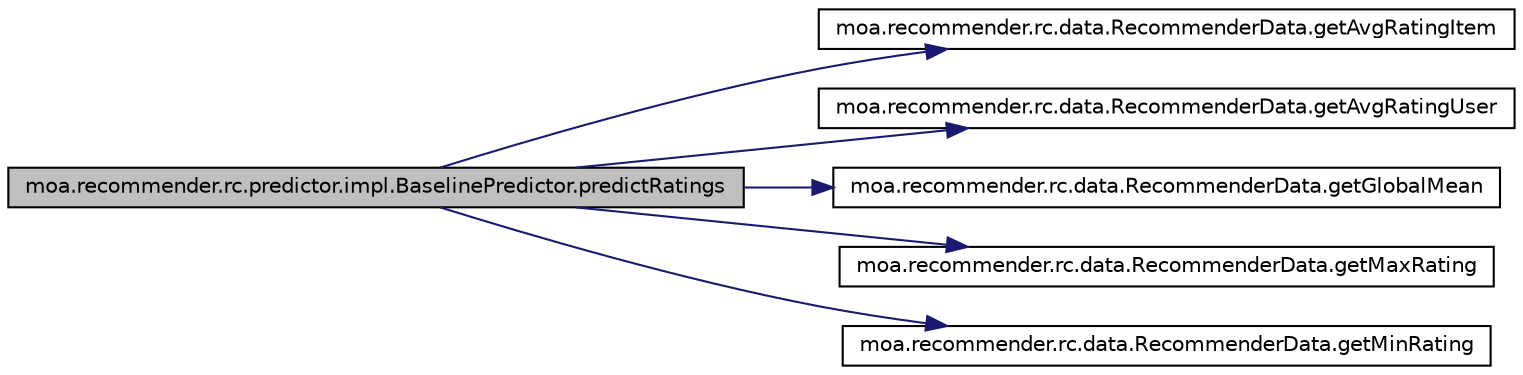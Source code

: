 digraph G
{
  edge [fontname="Helvetica",fontsize="10",labelfontname="Helvetica",labelfontsize="10"];
  node [fontname="Helvetica",fontsize="10",shape=record];
  rankdir=LR;
  Node1 [label="moa.recommender.rc.predictor.impl.BaselinePredictor.predictRatings",height=0.2,width=0.4,color="black", fillcolor="grey75", style="filled" fontcolor="black"];
  Node1 -> Node2 [color="midnightblue",fontsize="10",style="solid",fontname="Helvetica"];
  Node2 [label="moa.recommender.rc.data.RecommenderData.getAvgRatingItem",height=0.2,width=0.4,color="black", fillcolor="white", style="filled",URL="$interfacemoa_1_1recommender_1_1rc_1_1data_1_1RecommenderData.html#a2d5c544699d6c096b8760218104c9ba9"];
  Node1 -> Node3 [color="midnightblue",fontsize="10",style="solid",fontname="Helvetica"];
  Node3 [label="moa.recommender.rc.data.RecommenderData.getAvgRatingUser",height=0.2,width=0.4,color="black", fillcolor="white", style="filled",URL="$interfacemoa_1_1recommender_1_1rc_1_1data_1_1RecommenderData.html#aa8425ba02942abfe786a447e01293746"];
  Node1 -> Node4 [color="midnightblue",fontsize="10",style="solid",fontname="Helvetica"];
  Node4 [label="moa.recommender.rc.data.RecommenderData.getGlobalMean",height=0.2,width=0.4,color="black", fillcolor="white", style="filled",URL="$interfacemoa_1_1recommender_1_1rc_1_1data_1_1RecommenderData.html#a38a33b5a06e9f3380bcd7443cd401d15"];
  Node1 -> Node5 [color="midnightblue",fontsize="10",style="solid",fontname="Helvetica"];
  Node5 [label="moa.recommender.rc.data.RecommenderData.getMaxRating",height=0.2,width=0.4,color="black", fillcolor="white", style="filled",URL="$interfacemoa_1_1recommender_1_1rc_1_1data_1_1RecommenderData.html#aef2c84df730cf4fd46386103cd73d682"];
  Node1 -> Node6 [color="midnightblue",fontsize="10",style="solid",fontname="Helvetica"];
  Node6 [label="moa.recommender.rc.data.RecommenderData.getMinRating",height=0.2,width=0.4,color="black", fillcolor="white", style="filled",URL="$interfacemoa_1_1recommender_1_1rc_1_1data_1_1RecommenderData.html#af4da55520b3f88b53cb7a490426e16c2"];
}
